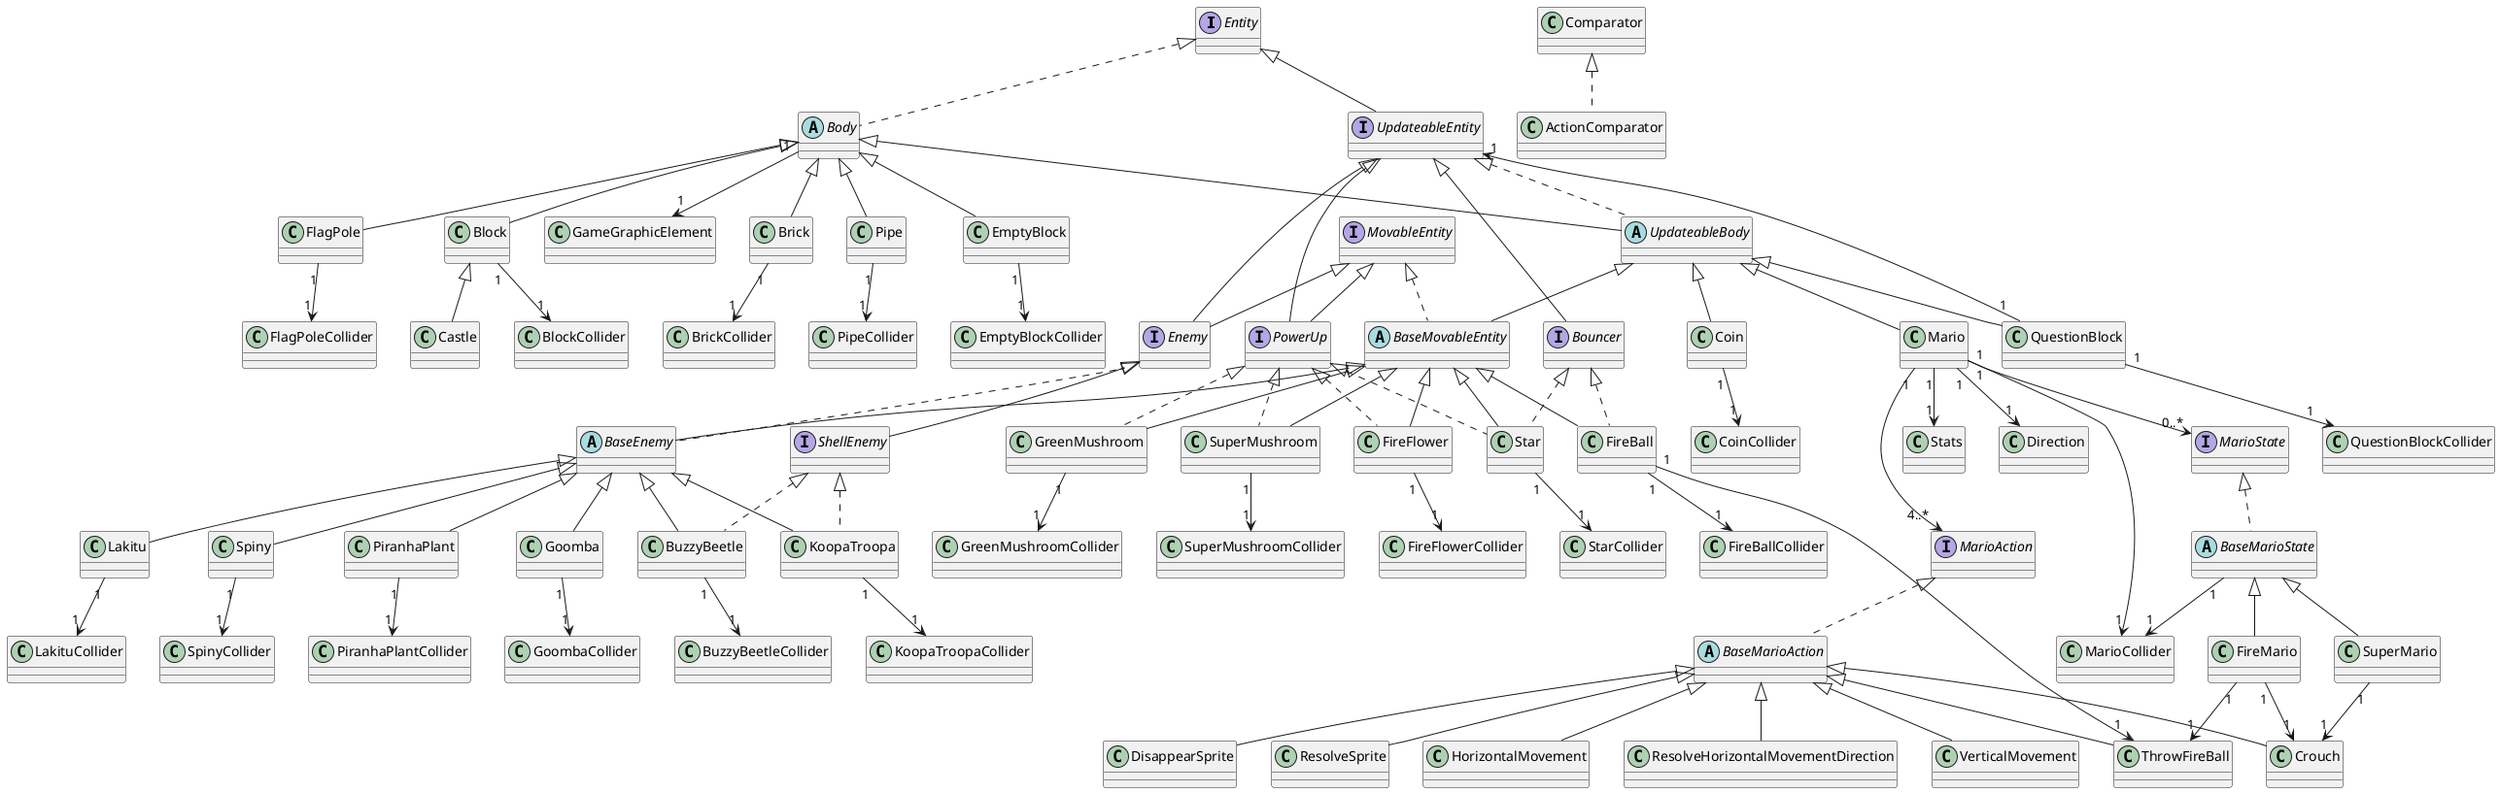 @startuml
interface Entity 
interface UpdateableEntity
interface MovableEntity
interface Bouncer

interface Enemy 
interface ShellEnemy
interface PowerUp
interface MarioState
interface MarioAction

abstract class BaseMarioState
abstract class Body
abstract class UpdateableBody
abstract class BaseMovableEntity
abstract class BaseEnemy
abstract class BaseMarioAction

UpdateableEntity -u-|> Entity
Body .u.|> Entity

UpdateableBody .u.|> UpdateableEntity
UpdateableBody -u-|> Body

BaseMovableEntity .u.|> MovableEntity
BaseMovableEntity -u-|> UpdateableBody

Bouncer -u-|> UpdateableEntity

Body "1" --> "1" GameGraphicElement

Block -u-|> Body
Block "1" --> "1" BlockCollider

Brick -u-|> Body
Brick "1" --> "1" BrickCollider

Pipe -u-|> Body
Pipe "1" --> "1" PipeCollider

QuestionBlock -u-|> UpdateableBody
QuestionBlock "1" --> "1" QuestionBlockCollider
QuestionBlock "1" --> "1" UpdateableEntity

Enemy -u-|> UpdateableEntity
Enemy -u-|> MovableEntity

BaseEnemy .u.|> Enemy
BaseEnemy -u-|> BaseMovableEntity

Goomba -u-|> BaseEnemy
Goomba "1" --> "1" GoombaCollider

ShellEnemy -u-|> Enemy

KoopaTroopa .u.|> ShellEnemy
KoopaTroopa -u-|> BaseEnemy
KoopaTroopa "1" --> "1" KoopaTroopaCollider

BuzzyBeetle .u.|> ShellEnemy
BuzzyBeetle -u-|> BaseEnemy
BuzzyBeetle "1" --> "1" BuzzyBeetleCollider

Lakitu -u-|> BaseEnemy
Lakitu "1" --> "1" LakituCollider

Spiny -u-|> BaseEnemy
Spiny "1" --> "1" SpinyCollider

PiranhaPlant -u-|> BaseEnemy
PiranhaPlant "1" --> "1" PiranhaPlantCollider

PowerUp -u-|> UpdateableEntity
PowerUp -u-|> MovableEntity

FireFlower .u.|> PowerUp
FireFlower -u-|> BaseMovableEntity
FireFlower "1" --> "1" FireFlowerCollider

GreenMushroom .u.|> PowerUp
GreenMushroom -u-|> BaseMovableEntity
GreenMushroom "1" --> "1" GreenMushroomCollider

SuperMushroom .u.|> PowerUp
SuperMushroom -u-|> BaseMovableEntity
SuperMushroom "1" --> "1" SuperMushroomCollider

Star .u.|> Bouncer
Star .u.|> PowerUp
Star -u-|> BaseMovableEntity
Star "1" --> "1" StarCollider

FireBall .u.|> Bouncer
FireBall -u-|> BaseMovableEntity
FireBall "1" --> "1" FireBallCollider
FireBall "1" --> "1" ThrowFireBall

Coin -u-|> UpdateableBody
Coin "1" --> "1" CoinCollider

EmptyBlock -u-|> Body
EmptyBlock "1" --> "1" EmptyBlockCollider

FlagPole -u-|> Body
FlagPole "1" --> "1" FlagPoleCollider

Castle -u-|> Block

Mario -u-|> UpdateableBody
Mario "1" --> "4..*" MarioAction
Mario "1" --> "0..*" MarioState
Mario "1" --> "1" MarioCollider
Mario "1" --> "1" Stats
Mario "1" --> "1" Direction

BaseMarioState .u.|> MarioState
BaseMarioState "1" --> "1" MarioCollider

SuperMario -u-|> BaseMarioState
SuperMario "1" --> "1" Crouch

FireMario -u-|> BaseMarioState
FireMario "1" --> "1" Crouch
FireMario "1" --> "1" ThrowFireBall

BaseMarioAction .u.|> MarioAction

ActionComparator .u.|> Comparator

Crouch -u-|> BaseMarioAction
DisappearSprite -u-|> BaseMarioAction
ResolveSprite -u-|> BaseMarioAction
HorizontalMovement -u-|> BaseMarioAction
ResolveHorizontalMovementDirection -u-|> BaseMarioAction
VerticalMovement -u-|> BaseMarioAction
ThrowFireBall -u-|> BaseMarioAction
@enduml
